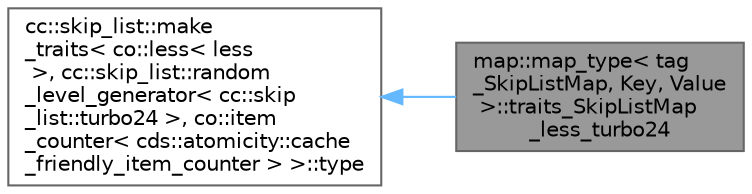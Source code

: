 digraph "map::map_type&lt; tag_SkipListMap, Key, Value &gt;::traits_SkipListMap_less_turbo24"
{
 // LATEX_PDF_SIZE
  bgcolor="transparent";
  edge [fontname=Helvetica,fontsize=10,labelfontname=Helvetica,labelfontsize=10];
  node [fontname=Helvetica,fontsize=10,shape=box,height=0.2,width=0.4];
  rankdir="LR";
  Node1 [id="Node000001",label="map::map_type\< tag\l_SkipListMap, Key, Value\l \>::traits_SkipListMap\l_less_turbo24",height=0.2,width=0.4,color="gray40", fillcolor="grey60", style="filled", fontcolor="black",tooltip=" "];
  Node2 -> Node1 [id="edge2_Node000001_Node000002",dir="back",color="steelblue1",style="solid",tooltip=" "];
  Node2 [id="Node000002",label="cc::skip_list::make\l_traits\< co::less\< less\l \>, cc::skip_list::random\l_level_generator\< cc::skip\l_list::turbo24 \>, co::item\l_counter\< cds::atomicity::cache\l_friendly_item_counter \> \>::type",height=0.2,width=0.4,color="gray40", fillcolor="white", style="filled",tooltip=" "];
}
